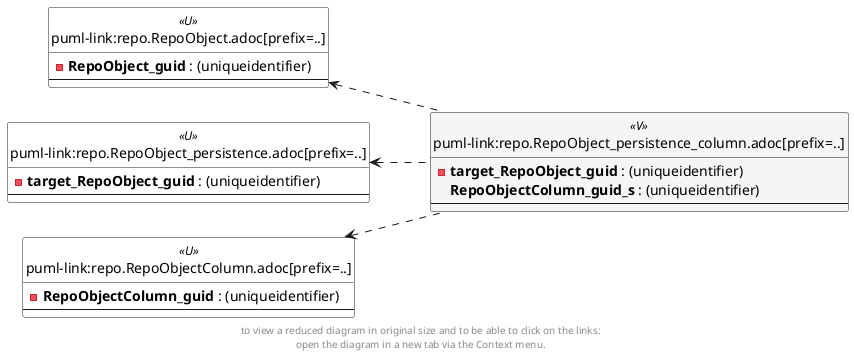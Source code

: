 @startuml
left to right direction
'top to bottom direction
hide circle
'avoide "." issues:
set namespaceSeparator none


skinparam class {
  BackgroundColor White
  BackgroundColor<<FN>> Yellow
  BackgroundColor<<FS>> Yellow
  BackgroundColor<<FT>> LightGray
  BackgroundColor<<IF>> Yellow
  BackgroundColor<<IS>> Yellow
  BackgroundColor<<P>> Aqua
  BackgroundColor<<PC>> Aqua
  BackgroundColor<<SN>> Yellow
  BackgroundColor<<SO>> SlateBlue
  BackgroundColor<<TF>> LightGray
  BackgroundColor<<TR>> Tomato
  BackgroundColor<<U>> White
  BackgroundColor<<V>> WhiteSmoke
  BackgroundColor<<X>> Aqua
}


entity "puml-link:repo.RepoObject.adoc[prefix=..]" as repo.RepoObject << U >> {
  - **RepoObject_guid** : (uniqueidentifier)
  --
}

entity "puml-link:repo.RepoObject_persistence.adoc[prefix=..]" as repo.RepoObject_persistence << U >> {
  - **target_RepoObject_guid** : (uniqueidentifier)
  --
}

entity "puml-link:repo.RepoObject_persistence_column.adoc[prefix=..]" as repo.RepoObject_persistence_column << V >> {
  - **target_RepoObject_guid** : (uniqueidentifier)
  **RepoObjectColumn_guid_s** : (uniqueidentifier)
  --
}

entity "puml-link:repo.RepoObjectColumn.adoc[prefix=..]" as repo.RepoObjectColumn << U >> {
  - **RepoObjectColumn_guid** : (uniqueidentifier)
  --
}

repo.RepoObject <.. repo.RepoObject_persistence_column
repo.RepoObject_persistence <.. repo.RepoObject_persistence_column
repo.RepoObjectColumn <.. repo.RepoObject_persistence_column
footer
to view a reduced diagram in original size and to be able to click on the links:
open the diagram in a new tab via the Context menu.
end footer

@enduml

